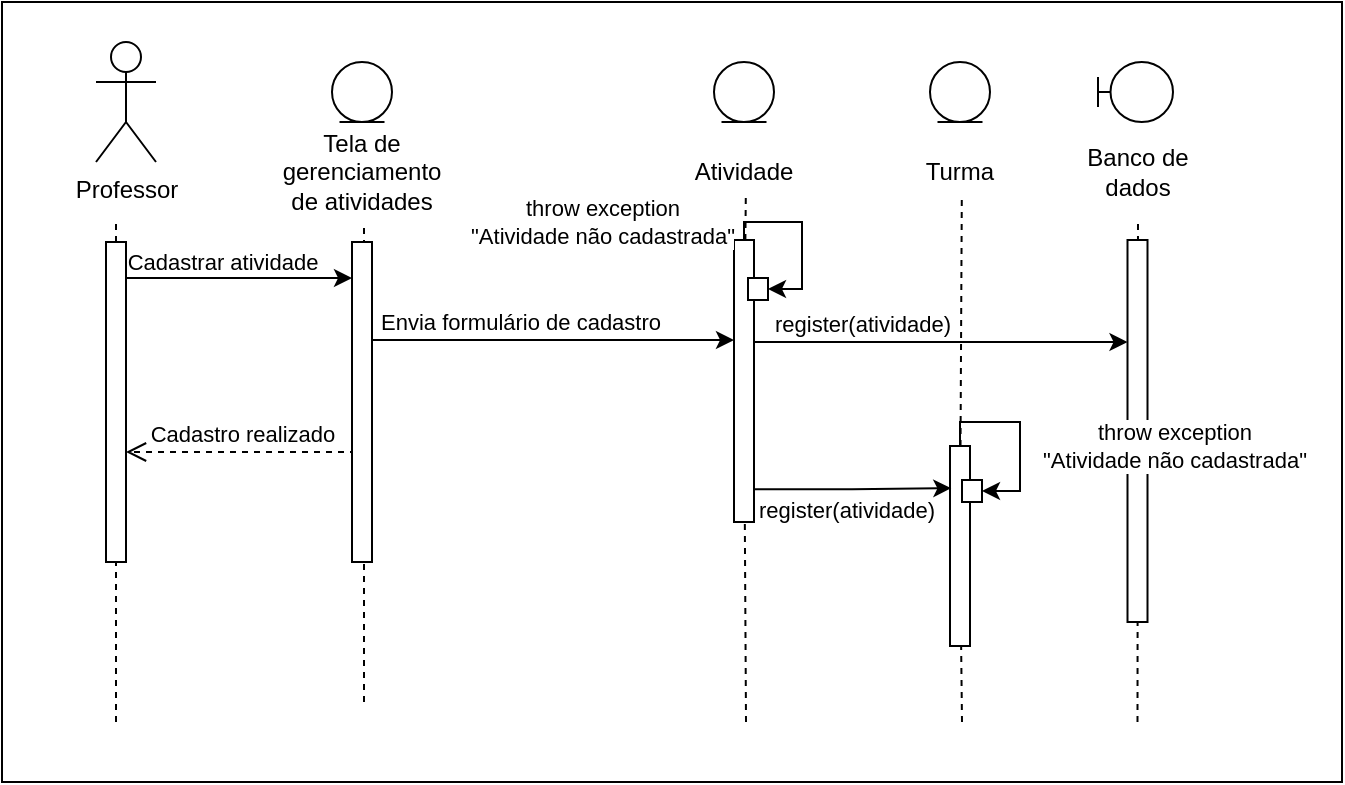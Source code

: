 <mxfile version="25.0.1">
  <diagram name="Página-1" id="Y6peqb01C2TaBvuGXnH5">
    <mxGraphModel dx="934" dy="467" grid="1" gridSize="10" guides="1" tooltips="1" connect="1" arrows="1" fold="1" page="1" pageScale="1" pageWidth="827" pageHeight="1169" math="0" shadow="0">
      <root>
        <mxCell id="0" />
        <mxCell id="1" parent="0" />
        <mxCell id="UDIVMU1zz-dbeq_bZYu_-1" value="" style="rounded=0;whiteSpace=wrap;html=1;" vertex="1" parent="1">
          <mxGeometry x="110" y="70" width="670" height="390" as="geometry" />
        </mxCell>
        <mxCell id="UDIVMU1zz-dbeq_bZYu_-2" value="Professor" style="shape=umlActor;verticalLabelPosition=bottom;verticalAlign=top;html=1;outlineConnect=0;" vertex="1" parent="1">
          <mxGeometry x="157" y="90" width="30" height="60" as="geometry" />
        </mxCell>
        <mxCell id="UDIVMU1zz-dbeq_bZYu_-3" value="" style="endArrow=none;dashed=1;html=1;rounded=0;" edge="1" parent="1" source="UDIVMU1zz-dbeq_bZYu_-7">
          <mxGeometry width="50" height="50" relative="1" as="geometry">
            <mxPoint x="167" y="824.444" as="sourcePoint" />
            <mxPoint x="167" y="180" as="targetPoint" />
          </mxGeometry>
        </mxCell>
        <mxCell id="UDIVMU1zz-dbeq_bZYu_-4" value="" style="endArrow=none;dashed=1;html=1;rounded=0;" edge="1" parent="1" target="UDIVMU1zz-dbeq_bZYu_-7">
          <mxGeometry width="50" height="50" relative="1" as="geometry">
            <mxPoint x="167" y="430" as="sourcePoint" />
            <mxPoint x="167" y="180" as="targetPoint" />
          </mxGeometry>
        </mxCell>
        <mxCell id="UDIVMU1zz-dbeq_bZYu_-5" style="edgeStyle=orthogonalEdgeStyle;rounded=0;orthogonalLoop=1;jettySize=auto;html=1;entryX=0;entryY=0.5;entryDx=0;entryDy=0;" edge="1" parent="1">
          <mxGeometry relative="1" as="geometry">
            <mxPoint x="172" y="208" as="sourcePoint" />
            <mxPoint x="285" y="208" as="targetPoint" />
          </mxGeometry>
        </mxCell>
        <mxCell id="UDIVMU1zz-dbeq_bZYu_-6" value="Cadastrar atividade" style="edgeLabel;html=1;align=center;verticalAlign=middle;resizable=0;points=[];" vertex="1" connectable="0" parent="UDIVMU1zz-dbeq_bZYu_-5">
          <mxGeometry x="-0.209" y="4" relative="1" as="geometry">
            <mxPoint x="3" y="-4" as="offset" />
          </mxGeometry>
        </mxCell>
        <mxCell id="UDIVMU1zz-dbeq_bZYu_-7" value="" style="rounded=0;whiteSpace=wrap;html=1;" vertex="1" parent="1">
          <mxGeometry x="162" y="190" width="10" height="160" as="geometry" />
        </mxCell>
        <mxCell id="UDIVMU1zz-dbeq_bZYu_-8" value="" style="ellipse;shape=umlEntity;whiteSpace=wrap;html=1;" vertex="1" parent="1">
          <mxGeometry x="275" y="100" width="30" height="30" as="geometry" />
        </mxCell>
        <mxCell id="UDIVMU1zz-dbeq_bZYu_-9" value="" style="endArrow=none;dashed=1;html=1;rounded=0;" edge="1" parent="1">
          <mxGeometry width="50" height="50" relative="1" as="geometry">
            <mxPoint x="291" y="420" as="sourcePoint" />
            <mxPoint x="291" y="180" as="targetPoint" />
          </mxGeometry>
        </mxCell>
        <mxCell id="UDIVMU1zz-dbeq_bZYu_-10" value="Tela de gerenciamento de atividades" style="text;html=1;align=center;verticalAlign=middle;whiteSpace=wrap;rounded=0;" vertex="1" parent="1">
          <mxGeometry x="260" y="140" width="60" height="30" as="geometry" />
        </mxCell>
        <mxCell id="UDIVMU1zz-dbeq_bZYu_-11" value="" style="ellipse;shape=umlEntity;whiteSpace=wrap;html=1;" vertex="1" parent="1">
          <mxGeometry x="466" y="100" width="30" height="30" as="geometry" />
        </mxCell>
        <mxCell id="UDIVMU1zz-dbeq_bZYu_-12" value="Atividade" style="text;html=1;align=center;verticalAlign=middle;whiteSpace=wrap;rounded=0;" vertex="1" parent="1">
          <mxGeometry x="451" y="140" width="60" height="30" as="geometry" />
        </mxCell>
        <mxCell id="UDIVMU1zz-dbeq_bZYu_-13" value="" style="endArrow=none;dashed=1;html=1;rounded=0;entryX=0.515;entryY=0.915;entryDx=0;entryDy=0;entryPerimeter=0;" edge="1" parent="1" source="UDIVMU1zz-dbeq_bZYu_-25" target="UDIVMU1zz-dbeq_bZYu_-12">
          <mxGeometry width="50" height="50" relative="1" as="geometry">
            <mxPoint x="482" y="580" as="sourcePoint" />
            <mxPoint x="482" y="180" as="targetPoint" />
          </mxGeometry>
        </mxCell>
        <mxCell id="UDIVMU1zz-dbeq_bZYu_-14" value="" style="shape=umlBoundary;whiteSpace=wrap;html=1;" vertex="1" parent="1">
          <mxGeometry x="658" y="100" width="37.5" height="30" as="geometry" />
        </mxCell>
        <mxCell id="UDIVMU1zz-dbeq_bZYu_-15" value="" style="endArrow=none;dashed=1;html=1;rounded=0;" edge="1" parent="1">
          <mxGeometry width="50" height="50" relative="1" as="geometry">
            <mxPoint x="677.75" y="430.0" as="sourcePoint" />
            <mxPoint x="678" y="180" as="targetPoint" />
          </mxGeometry>
        </mxCell>
        <mxCell id="UDIVMU1zz-dbeq_bZYu_-16" value="" style="rounded=0;whiteSpace=wrap;html=1;" vertex="1" parent="1">
          <mxGeometry x="672.75" y="189" width="10" height="191" as="geometry" />
        </mxCell>
        <mxCell id="UDIVMU1zz-dbeq_bZYu_-17" value="Banco de dados" style="text;html=1;align=center;verticalAlign=middle;whiteSpace=wrap;rounded=0;" vertex="1" parent="1">
          <mxGeometry x="647.75" y="140" width="60" height="30" as="geometry" />
        </mxCell>
        <mxCell id="UDIVMU1zz-dbeq_bZYu_-18" value="Cadastro realizado" style="html=1;verticalAlign=bottom;endArrow=open;dashed=1;endSize=8;curved=0;rounded=0;entryX=1.323;entryY=0.565;entryDx=0;entryDy=0;entryPerimeter=0;" edge="1" parent="1">
          <mxGeometry relative="1" as="geometry">
            <mxPoint x="287" y="295" as="sourcePoint" />
            <mxPoint x="172" y="295" as="targetPoint" />
          </mxGeometry>
        </mxCell>
        <mxCell id="UDIVMU1zz-dbeq_bZYu_-19" style="edgeStyle=orthogonalEdgeStyle;rounded=0;orthogonalLoop=1;jettySize=auto;html=1;exitX=0.951;exitY=0.144;exitDx=0;exitDy=0;exitPerimeter=0;" edge="1" parent="1" source="UDIVMU1zz-dbeq_bZYu_-21" target="UDIVMU1zz-dbeq_bZYu_-25">
          <mxGeometry relative="1" as="geometry">
            <Array as="points">
              <mxPoint x="295" y="239" />
            </Array>
          </mxGeometry>
        </mxCell>
        <mxCell id="UDIVMU1zz-dbeq_bZYu_-20" value="Envia formulário de cadastro" style="edgeLabel;html=1;align=center;verticalAlign=middle;resizable=0;points=[];" vertex="1" connectable="0" parent="UDIVMU1zz-dbeq_bZYu_-19">
          <mxGeometry x="0.13" y="-1" relative="1" as="geometry">
            <mxPoint x="-17" y="-10" as="offset" />
          </mxGeometry>
        </mxCell>
        <mxCell id="UDIVMU1zz-dbeq_bZYu_-21" value="" style="rounded=0;whiteSpace=wrap;html=1;" vertex="1" parent="1">
          <mxGeometry x="285" y="190" width="10" height="160" as="geometry" />
        </mxCell>
        <mxCell id="UDIVMU1zz-dbeq_bZYu_-22" value="" style="endArrow=none;dashed=1;html=1;rounded=0;" edge="1" parent="1" target="UDIVMU1zz-dbeq_bZYu_-25">
          <mxGeometry width="50" height="50" relative="1" as="geometry">
            <mxPoint x="482" y="430" as="sourcePoint" />
            <mxPoint x="482" y="180" as="targetPoint" />
          </mxGeometry>
        </mxCell>
        <mxCell id="UDIVMU1zz-dbeq_bZYu_-23" style="edgeStyle=orthogonalEdgeStyle;rounded=0;orthogonalLoop=1;jettySize=auto;html=1;" edge="1" parent="1" source="UDIVMU1zz-dbeq_bZYu_-25" target="UDIVMU1zz-dbeq_bZYu_-16">
          <mxGeometry relative="1" as="geometry">
            <Array as="points">
              <mxPoint x="640" y="240" />
              <mxPoint x="640" y="240" />
            </Array>
          </mxGeometry>
        </mxCell>
        <mxCell id="UDIVMU1zz-dbeq_bZYu_-24" value="register(atividade)" style="edgeLabel;html=1;align=center;verticalAlign=middle;resizable=0;points=[];" vertex="1" connectable="0" parent="UDIVMU1zz-dbeq_bZYu_-23">
          <mxGeometry x="-0.277" y="3" relative="1" as="geometry">
            <mxPoint x="-14" y="-6" as="offset" />
          </mxGeometry>
        </mxCell>
        <mxCell id="UDIVMU1zz-dbeq_bZYu_-25" value="" style="rounded=0;whiteSpace=wrap;html=1;" vertex="1" parent="1">
          <mxGeometry x="476" y="189" width="10" height="141" as="geometry" />
        </mxCell>
        <mxCell id="UDIVMU1zz-dbeq_bZYu_-26" style="edgeStyle=orthogonalEdgeStyle;rounded=0;orthogonalLoop=1;jettySize=auto;html=1;entryX=1;entryY=0.5;entryDx=0;entryDy=0;" edge="1" parent="1" source="UDIVMU1zz-dbeq_bZYu_-25" target="UDIVMU1zz-dbeq_bZYu_-28">
          <mxGeometry relative="1" as="geometry">
            <Array as="points">
              <mxPoint x="481" y="180" />
              <mxPoint x="510" y="180" />
              <mxPoint x="510" y="213" />
            </Array>
          </mxGeometry>
        </mxCell>
        <mxCell id="UDIVMU1zz-dbeq_bZYu_-27" value="throw exception&lt;div&gt;&quot;Atividade não cadastrada&quot;&lt;/div&gt;" style="edgeLabel;html=1;align=center;verticalAlign=middle;resizable=0;points=[];" vertex="1" connectable="0" parent="UDIVMU1zz-dbeq_bZYu_-26">
          <mxGeometry x="0.324" relative="1" as="geometry">
            <mxPoint x="-100" y="-21" as="offset" />
          </mxGeometry>
        </mxCell>
        <mxCell id="UDIVMU1zz-dbeq_bZYu_-28" value="" style="rounded=0;whiteSpace=wrap;html=1;" vertex="1" parent="1">
          <mxGeometry x="483" y="208" width="10" height="11" as="geometry" />
        </mxCell>
        <mxCell id="UDIVMU1zz-dbeq_bZYu_-30" value="" style="ellipse;shape=umlEntity;whiteSpace=wrap;html=1;" vertex="1" parent="1">
          <mxGeometry x="574" y="100" width="30" height="30" as="geometry" />
        </mxCell>
        <mxCell id="UDIVMU1zz-dbeq_bZYu_-31" value="Turma" style="text;html=1;align=center;verticalAlign=middle;whiteSpace=wrap;rounded=0;" vertex="1" parent="1">
          <mxGeometry x="559" y="140" width="60" height="30" as="geometry" />
        </mxCell>
        <mxCell id="UDIVMU1zz-dbeq_bZYu_-32" value="" style="endArrow=none;dashed=1;html=1;rounded=0;entryX=0.515;entryY=0.915;entryDx=0;entryDy=0;entryPerimeter=0;" edge="1" parent="1" source="UDIVMU1zz-dbeq_bZYu_-34" target="UDIVMU1zz-dbeq_bZYu_-31">
          <mxGeometry width="50" height="50" relative="1" as="geometry">
            <mxPoint x="590" y="580" as="sourcePoint" />
            <mxPoint x="590" y="180" as="targetPoint" />
          </mxGeometry>
        </mxCell>
        <mxCell id="UDIVMU1zz-dbeq_bZYu_-33" value="" style="endArrow=none;dashed=1;html=1;rounded=0;" edge="1" parent="1" target="UDIVMU1zz-dbeq_bZYu_-34">
          <mxGeometry width="50" height="50" relative="1" as="geometry">
            <mxPoint x="590" y="430" as="sourcePoint" />
            <mxPoint x="590" y="180" as="targetPoint" />
          </mxGeometry>
        </mxCell>
        <mxCell id="UDIVMU1zz-dbeq_bZYu_-38" style="edgeStyle=orthogonalEdgeStyle;rounded=0;orthogonalLoop=1;jettySize=auto;html=1;entryX=1;entryY=0.5;entryDx=0;entryDy=0;" edge="1" parent="1" source="UDIVMU1zz-dbeq_bZYu_-34" target="UDIVMU1zz-dbeq_bZYu_-37">
          <mxGeometry relative="1" as="geometry">
            <Array as="points">
              <mxPoint x="589" y="280" />
              <mxPoint x="619" y="280" />
              <mxPoint x="619" y="315" />
            </Array>
          </mxGeometry>
        </mxCell>
        <mxCell id="UDIVMU1zz-dbeq_bZYu_-34" value="" style="rounded=0;whiteSpace=wrap;html=1;" vertex="1" parent="1">
          <mxGeometry x="584" y="292" width="10" height="100" as="geometry" />
        </mxCell>
        <mxCell id="UDIVMU1zz-dbeq_bZYu_-37" value="" style="rounded=0;whiteSpace=wrap;html=1;" vertex="1" parent="1">
          <mxGeometry x="590" y="309" width="10" height="11" as="geometry" />
        </mxCell>
        <mxCell id="UDIVMU1zz-dbeq_bZYu_-39" value="throw exception&lt;div&gt;&quot;Atividade não cadastrada&quot;&lt;/div&gt;" style="edgeLabel;html=1;align=center;verticalAlign=middle;resizable=0;points=[];" vertex="1" connectable="0" parent="1">
          <mxGeometry x="695.5" y="292" as="geometry" />
        </mxCell>
        <mxCell id="UDIVMU1zz-dbeq_bZYu_-40" style="edgeStyle=orthogonalEdgeStyle;rounded=0;orthogonalLoop=1;jettySize=auto;html=1;entryX=0.065;entryY=0.211;entryDx=0;entryDy=0;entryPerimeter=0;exitX=0.965;exitY=0.884;exitDx=0;exitDy=0;exitPerimeter=0;" edge="1" parent="1" source="UDIVMU1zz-dbeq_bZYu_-25" target="UDIVMU1zz-dbeq_bZYu_-34">
          <mxGeometry relative="1" as="geometry" />
        </mxCell>
        <mxCell id="UDIVMU1zz-dbeq_bZYu_-43" value="&lt;span style=&quot;font-size: 11px; text-wrap: nowrap; background-color: rgb(255, 255, 255);&quot;&gt;register(atividade)&lt;/span&gt;" style="text;html=1;align=center;verticalAlign=middle;whiteSpace=wrap;rounded=0;" vertex="1" parent="1">
          <mxGeometry x="510" y="309" width="45" height="30" as="geometry" />
        </mxCell>
      </root>
    </mxGraphModel>
  </diagram>
</mxfile>

